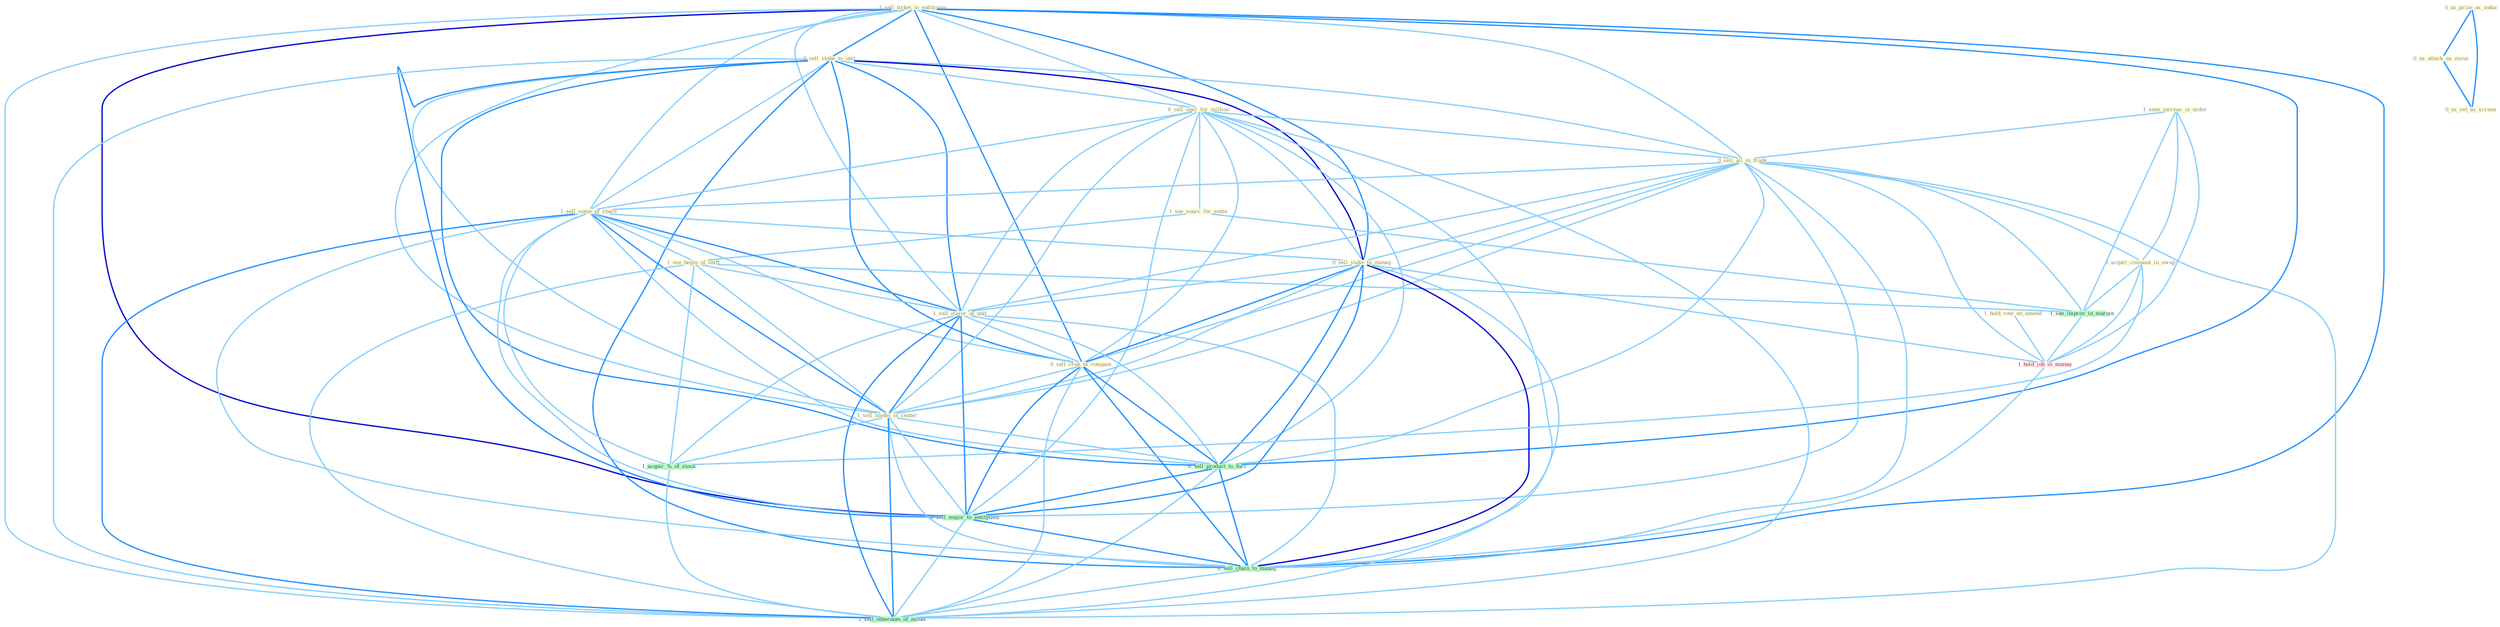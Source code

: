 Graph G{ 
    node
    [shape=polygon,style=filled,width=.5,height=.06,color="#BDFCC9",fixedsize=true,fontsize=4,
    fontcolor="#2f4f4f"];
    {node
    [color="#ffffe0", fontcolor="#8b7d6b"] "1_seen_increas_in_order " "0_us_prize_as_induc " "1_sell_ticket_to_entitynam " "1_hold_vote_on_amend " "0_sell_stake_to_unit " "0_sell_oper_for_million " "0_sell_all_in_trade " "1_see_sourc_for_some " "1_sell_some_of_share " "1_see_begin_of_shift " "0_us_attack_as_excus " "0_sell_stake_to_manag " "0_us_set_as_screen " "0_acquir_compani_in_swap " "1_sell_major_of_unit " "0_sell_crop_to_compani " "1_sell_model_of_center "}
{node [color="#fff0f5", fontcolor="#b22222"] "1_hold_job_in_manag "}
edge [color="#B0E2FF"];

	"1_seen_increas_in_order " -- "0_sell_all_in_trade " [w="1", color="#87cefa" ];
	"1_seen_increas_in_order " -- "0_acquir_compani_in_swap " [w="1", color="#87cefa" ];
	"1_seen_increas_in_order " -- "1_see_improv_in_margin " [w="1", color="#87cefa" ];
	"1_seen_increas_in_order " -- "1_hold_job_in_manag " [w="1", color="#87cefa" ];
	"0_us_prize_as_induc " -- "0_us_attack_as_excus " [w="2", color="#1e90ff" , len=0.8];
	"0_us_prize_as_induc " -- "0_us_set_as_screen " [w="2", color="#1e90ff" , len=0.8];
	"1_sell_ticket_to_entitynam " -- "0_sell_stake_to_unit " [w="2", color="#1e90ff" , len=0.8];
	"1_sell_ticket_to_entitynam " -- "0_sell_oper_for_million " [w="1", color="#87cefa" ];
	"1_sell_ticket_to_entitynam " -- "0_sell_all_in_trade " [w="1", color="#87cefa" ];
	"1_sell_ticket_to_entitynam " -- "1_sell_some_of_share " [w="1", color="#87cefa" ];
	"1_sell_ticket_to_entitynam " -- "0_sell_stake_to_manag " [w="2", color="#1e90ff" , len=0.8];
	"1_sell_ticket_to_entitynam " -- "1_sell_major_of_unit " [w="1", color="#87cefa" ];
	"1_sell_ticket_to_entitynam " -- "0_sell_crop_to_compani " [w="2", color="#1e90ff" , len=0.8];
	"1_sell_ticket_to_entitynam " -- "1_sell_model_of_center " [w="1", color="#87cefa" ];
	"1_sell_ticket_to_entitynam " -- "0_sell_product_to_forc " [w="2", color="#1e90ff" , len=0.8];
	"1_sell_ticket_to_entitynam " -- "0_sell_major_to_entitynam " [w="3", color="#0000cd" , len=0.6];
	"1_sell_ticket_to_entitynam " -- "0_sell_chain_to_manag " [w="2", color="#1e90ff" , len=0.8];
	"1_sell_ticket_to_entitynam " -- "1_sell_othernum_of_model " [w="1", color="#87cefa" ];
	"1_hold_vote_on_amend " -- "1_hold_job_in_manag " [w="1", color="#87cefa" ];
	"0_sell_stake_to_unit " -- "0_sell_oper_for_million " [w="1", color="#87cefa" ];
	"0_sell_stake_to_unit " -- "0_sell_all_in_trade " [w="1", color="#87cefa" ];
	"0_sell_stake_to_unit " -- "1_sell_some_of_share " [w="1", color="#87cefa" ];
	"0_sell_stake_to_unit " -- "0_sell_stake_to_manag " [w="3", color="#0000cd" , len=0.6];
	"0_sell_stake_to_unit " -- "1_sell_major_of_unit " [w="2", color="#1e90ff" , len=0.8];
	"0_sell_stake_to_unit " -- "0_sell_crop_to_compani " [w="2", color="#1e90ff" , len=0.8];
	"0_sell_stake_to_unit " -- "1_sell_model_of_center " [w="1", color="#87cefa" ];
	"0_sell_stake_to_unit " -- "0_sell_product_to_forc " [w="2", color="#1e90ff" , len=0.8];
	"0_sell_stake_to_unit " -- "0_sell_major_to_entitynam " [w="2", color="#1e90ff" , len=0.8];
	"0_sell_stake_to_unit " -- "0_sell_chain_to_manag " [w="2", color="#1e90ff" , len=0.8];
	"0_sell_stake_to_unit " -- "1_sell_othernum_of_model " [w="1", color="#87cefa" ];
	"0_sell_oper_for_million " -- "0_sell_all_in_trade " [w="1", color="#87cefa" ];
	"0_sell_oper_for_million " -- "1_see_sourc_for_some " [w="1", color="#87cefa" ];
	"0_sell_oper_for_million " -- "1_sell_some_of_share " [w="1", color="#87cefa" ];
	"0_sell_oper_for_million " -- "0_sell_stake_to_manag " [w="1", color="#87cefa" ];
	"0_sell_oper_for_million " -- "1_sell_major_of_unit " [w="1", color="#87cefa" ];
	"0_sell_oper_for_million " -- "0_sell_crop_to_compani " [w="1", color="#87cefa" ];
	"0_sell_oper_for_million " -- "1_sell_model_of_center " [w="1", color="#87cefa" ];
	"0_sell_oper_for_million " -- "0_sell_product_to_forc " [w="1", color="#87cefa" ];
	"0_sell_oper_for_million " -- "0_sell_major_to_entitynam " [w="1", color="#87cefa" ];
	"0_sell_oper_for_million " -- "0_sell_chain_to_manag " [w="1", color="#87cefa" ];
	"0_sell_oper_for_million " -- "1_sell_othernum_of_model " [w="1", color="#87cefa" ];
	"0_sell_all_in_trade " -- "1_sell_some_of_share " [w="1", color="#87cefa" ];
	"0_sell_all_in_trade " -- "0_sell_stake_to_manag " [w="1", color="#87cefa" ];
	"0_sell_all_in_trade " -- "0_acquir_compani_in_swap " [w="1", color="#87cefa" ];
	"0_sell_all_in_trade " -- "1_sell_major_of_unit " [w="1", color="#87cefa" ];
	"0_sell_all_in_trade " -- "0_sell_crop_to_compani " [w="1", color="#87cefa" ];
	"0_sell_all_in_trade " -- "1_sell_model_of_center " [w="1", color="#87cefa" ];
	"0_sell_all_in_trade " -- "1_see_improv_in_margin " [w="1", color="#87cefa" ];
	"0_sell_all_in_trade " -- "1_hold_job_in_manag " [w="1", color="#87cefa" ];
	"0_sell_all_in_trade " -- "0_sell_product_to_forc " [w="1", color="#87cefa" ];
	"0_sell_all_in_trade " -- "0_sell_major_to_entitynam " [w="1", color="#87cefa" ];
	"0_sell_all_in_trade " -- "0_sell_chain_to_manag " [w="1", color="#87cefa" ];
	"0_sell_all_in_trade " -- "1_sell_othernum_of_model " [w="1", color="#87cefa" ];
	"1_see_sourc_for_some " -- "1_see_begin_of_shift " [w="1", color="#87cefa" ];
	"1_see_sourc_for_some " -- "1_see_improv_in_margin " [w="1", color="#87cefa" ];
	"1_sell_some_of_share " -- "1_see_begin_of_shift " [w="1", color="#87cefa" ];
	"1_sell_some_of_share " -- "0_sell_stake_to_manag " [w="1", color="#87cefa" ];
	"1_sell_some_of_share " -- "1_sell_major_of_unit " [w="2", color="#1e90ff" , len=0.8];
	"1_sell_some_of_share " -- "0_sell_crop_to_compani " [w="1", color="#87cefa" ];
	"1_sell_some_of_share " -- "1_sell_model_of_center " [w="2", color="#1e90ff" , len=0.8];
	"1_sell_some_of_share " -- "1_acquir_%_of_stock " [w="1", color="#87cefa" ];
	"1_sell_some_of_share " -- "0_sell_product_to_forc " [w="1", color="#87cefa" ];
	"1_sell_some_of_share " -- "0_sell_major_to_entitynam " [w="1", color="#87cefa" ];
	"1_sell_some_of_share " -- "0_sell_chain_to_manag " [w="1", color="#87cefa" ];
	"1_sell_some_of_share " -- "1_sell_othernum_of_model " [w="2", color="#1e90ff" , len=0.8];
	"1_see_begin_of_shift " -- "1_sell_major_of_unit " [w="1", color="#87cefa" ];
	"1_see_begin_of_shift " -- "1_sell_model_of_center " [w="1", color="#87cefa" ];
	"1_see_begin_of_shift " -- "1_see_improv_in_margin " [w="1", color="#87cefa" ];
	"1_see_begin_of_shift " -- "1_acquir_%_of_stock " [w="1", color="#87cefa" ];
	"1_see_begin_of_shift " -- "1_sell_othernum_of_model " [w="1", color="#87cefa" ];
	"0_us_attack_as_excus " -- "0_us_set_as_screen " [w="2", color="#1e90ff" , len=0.8];
	"0_sell_stake_to_manag " -- "1_sell_major_of_unit " [w="1", color="#87cefa" ];
	"0_sell_stake_to_manag " -- "0_sell_crop_to_compani " [w="2", color="#1e90ff" , len=0.8];
	"0_sell_stake_to_manag " -- "1_sell_model_of_center " [w="1", color="#87cefa" ];
	"0_sell_stake_to_manag " -- "1_hold_job_in_manag " [w="1", color="#87cefa" ];
	"0_sell_stake_to_manag " -- "0_sell_product_to_forc " [w="2", color="#1e90ff" , len=0.8];
	"0_sell_stake_to_manag " -- "0_sell_major_to_entitynam " [w="2", color="#1e90ff" , len=0.8];
	"0_sell_stake_to_manag " -- "0_sell_chain_to_manag " [w="3", color="#0000cd" , len=0.6];
	"0_sell_stake_to_manag " -- "1_sell_othernum_of_model " [w="1", color="#87cefa" ];
	"0_acquir_compani_in_swap " -- "1_see_improv_in_margin " [w="1", color="#87cefa" ];
	"0_acquir_compani_in_swap " -- "1_acquir_%_of_stock " [w="1", color="#87cefa" ];
	"0_acquir_compani_in_swap " -- "1_hold_job_in_manag " [w="1", color="#87cefa" ];
	"1_sell_major_of_unit " -- "0_sell_crop_to_compani " [w="1", color="#87cefa" ];
	"1_sell_major_of_unit " -- "1_sell_model_of_center " [w="2", color="#1e90ff" , len=0.8];
	"1_sell_major_of_unit " -- "1_acquir_%_of_stock " [w="1", color="#87cefa" ];
	"1_sell_major_of_unit " -- "0_sell_product_to_forc " [w="1", color="#87cefa" ];
	"1_sell_major_of_unit " -- "0_sell_major_to_entitynam " [w="2", color="#1e90ff" , len=0.8];
	"1_sell_major_of_unit " -- "0_sell_chain_to_manag " [w="1", color="#87cefa" ];
	"1_sell_major_of_unit " -- "1_sell_othernum_of_model " [w="2", color="#1e90ff" , len=0.8];
	"0_sell_crop_to_compani " -- "1_sell_model_of_center " [w="1", color="#87cefa" ];
	"0_sell_crop_to_compani " -- "0_sell_product_to_forc " [w="2", color="#1e90ff" , len=0.8];
	"0_sell_crop_to_compani " -- "0_sell_major_to_entitynam " [w="2", color="#1e90ff" , len=0.8];
	"0_sell_crop_to_compani " -- "0_sell_chain_to_manag " [w="2", color="#1e90ff" , len=0.8];
	"0_sell_crop_to_compani " -- "1_sell_othernum_of_model " [w="1", color="#87cefa" ];
	"1_sell_model_of_center " -- "1_acquir_%_of_stock " [w="1", color="#87cefa" ];
	"1_sell_model_of_center " -- "0_sell_product_to_forc " [w="1", color="#87cefa" ];
	"1_sell_model_of_center " -- "0_sell_major_to_entitynam " [w="1", color="#87cefa" ];
	"1_sell_model_of_center " -- "0_sell_chain_to_manag " [w="1", color="#87cefa" ];
	"1_sell_model_of_center " -- "1_sell_othernum_of_model " [w="2", color="#1e90ff" , len=0.8];
	"1_see_improv_in_margin " -- "1_hold_job_in_manag " [w="1", color="#87cefa" ];
	"1_acquir_%_of_stock " -- "1_sell_othernum_of_model " [w="1", color="#87cefa" ];
	"1_hold_job_in_manag " -- "0_sell_chain_to_manag " [w="1", color="#87cefa" ];
	"0_sell_product_to_forc " -- "0_sell_major_to_entitynam " [w="2", color="#1e90ff" , len=0.8];
	"0_sell_product_to_forc " -- "0_sell_chain_to_manag " [w="2", color="#1e90ff" , len=0.8];
	"0_sell_product_to_forc " -- "1_sell_othernum_of_model " [w="1", color="#87cefa" ];
	"0_sell_major_to_entitynam " -- "0_sell_chain_to_manag " [w="2", color="#1e90ff" , len=0.8];
	"0_sell_major_to_entitynam " -- "1_sell_othernum_of_model " [w="1", color="#87cefa" ];
	"0_sell_chain_to_manag " -- "1_sell_othernum_of_model " [w="1", color="#87cefa" ];
}